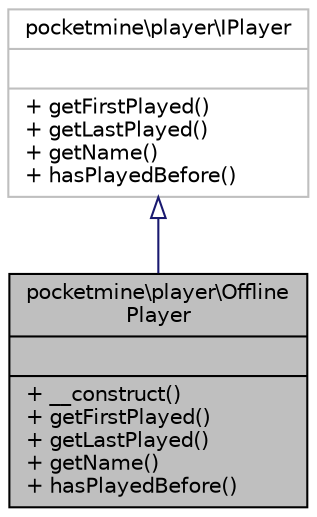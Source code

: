 digraph "pocketmine\player\OfflinePlayer"
{
 // INTERACTIVE_SVG=YES
 // LATEX_PDF_SIZE
  edge [fontname="Helvetica",fontsize="10",labelfontname="Helvetica",labelfontsize="10"];
  node [fontname="Helvetica",fontsize="10",shape=record];
  Node1 [label="{pocketmine\\player\\Offline\lPlayer\n||+ __construct()\l+ getFirstPlayed()\l+ getLastPlayed()\l+ getName()\l+ hasPlayedBefore()\l}",height=0.2,width=0.4,color="black", fillcolor="grey75", style="filled", fontcolor="black",tooltip=" "];
  Node2 -> Node1 [dir="back",color="midnightblue",fontsize="10",style="solid",arrowtail="onormal",fontname="Helvetica"];
  Node2 [label="{pocketmine\\player\\IPlayer\n||+ getFirstPlayed()\l+ getLastPlayed()\l+ getName()\l+ hasPlayedBefore()\l}",height=0.2,width=0.4,color="grey75", fillcolor="white", style="filled",URL="$d2/df5/interfacepocketmine_1_1player_1_1_i_player.html",tooltip=" "];
}
